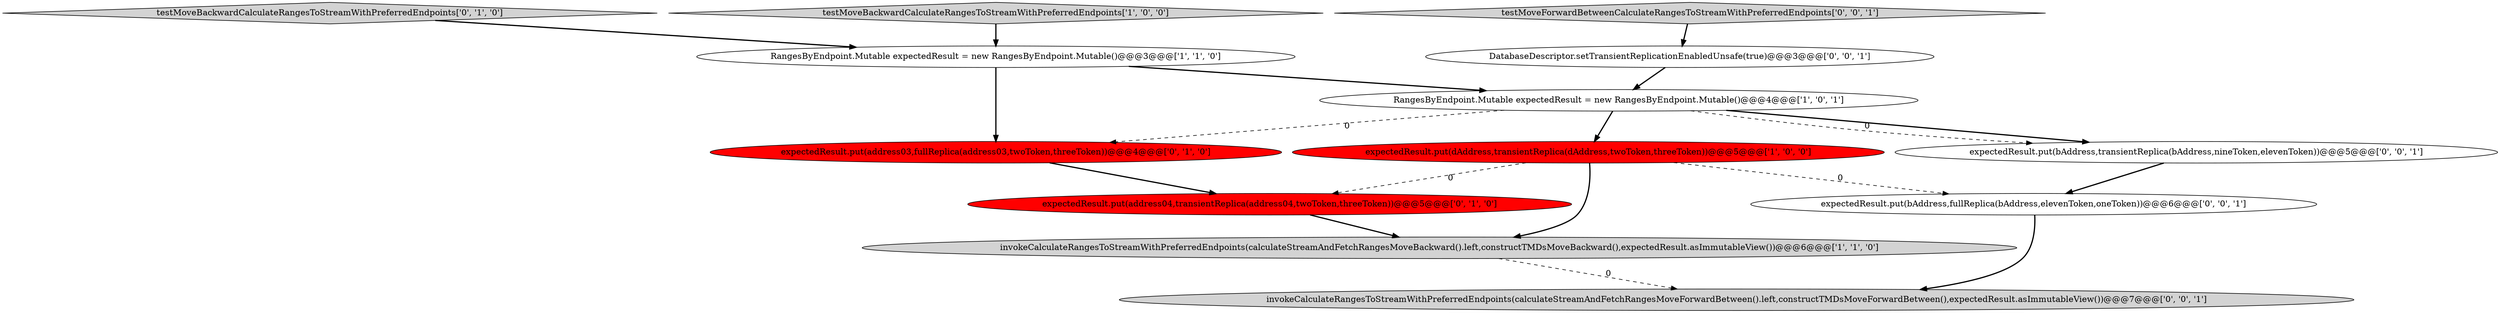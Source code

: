 digraph {
2 [style = filled, label = "RangesByEndpoint.Mutable expectedResult = new RangesByEndpoint.Mutable()@@@3@@@['1', '1', '0']", fillcolor = white, shape = ellipse image = "AAA0AAABBB1BBB"];
9 [style = filled, label = "invokeCalculateRangesToStreamWithPreferredEndpoints(calculateStreamAndFetchRangesMoveForwardBetween().left,constructTMDsMoveForwardBetween(),expectedResult.asImmutableView())@@@7@@@['0', '0', '1']", fillcolor = lightgray, shape = ellipse image = "AAA0AAABBB3BBB"];
0 [style = filled, label = "expectedResult.put(dAddress,transientReplica(dAddress,twoToken,threeToken))@@@5@@@['1', '0', '0']", fillcolor = red, shape = ellipse image = "AAA1AAABBB1BBB"];
1 [style = filled, label = "invokeCalculateRangesToStreamWithPreferredEndpoints(calculateStreamAndFetchRangesMoveBackward().left,constructTMDsMoveBackward(),expectedResult.asImmutableView())@@@6@@@['1', '1', '0']", fillcolor = lightgray, shape = ellipse image = "AAA0AAABBB1BBB"];
10 [style = filled, label = "DatabaseDescriptor.setTransientReplicationEnabledUnsafe(true)@@@3@@@['0', '0', '1']", fillcolor = white, shape = ellipse image = "AAA0AAABBB3BBB"];
12 [style = filled, label = "expectedResult.put(bAddress,fullReplica(bAddress,elevenToken,oneToken))@@@6@@@['0', '0', '1']", fillcolor = white, shape = ellipse image = "AAA0AAABBB3BBB"];
6 [style = filled, label = "expectedResult.put(address03,fullReplica(address03,twoToken,threeToken))@@@4@@@['0', '1', '0']", fillcolor = red, shape = ellipse image = "AAA1AAABBB2BBB"];
5 [style = filled, label = "testMoveBackwardCalculateRangesToStreamWithPreferredEndpoints['0', '1', '0']", fillcolor = lightgray, shape = diamond image = "AAA0AAABBB2BBB"];
11 [style = filled, label = "testMoveForwardBetweenCalculateRangesToStreamWithPreferredEndpoints['0', '0', '1']", fillcolor = lightgray, shape = diamond image = "AAA0AAABBB3BBB"];
4 [style = filled, label = "RangesByEndpoint.Mutable expectedResult = new RangesByEndpoint.Mutable()@@@4@@@['1', '0', '1']", fillcolor = white, shape = ellipse image = "AAA0AAABBB1BBB"];
8 [style = filled, label = "expectedResult.put(bAddress,transientReplica(bAddress,nineToken,elevenToken))@@@5@@@['0', '0', '1']", fillcolor = white, shape = ellipse image = "AAA0AAABBB3BBB"];
3 [style = filled, label = "testMoveBackwardCalculateRangesToStreamWithPreferredEndpoints['1', '0', '0']", fillcolor = lightgray, shape = diamond image = "AAA0AAABBB1BBB"];
7 [style = filled, label = "expectedResult.put(address04,transientReplica(address04,twoToken,threeToken))@@@5@@@['0', '1', '0']", fillcolor = red, shape = ellipse image = "AAA1AAABBB2BBB"];
4->8 [style = bold, label=""];
1->9 [style = dashed, label="0"];
5->2 [style = bold, label=""];
7->1 [style = bold, label=""];
0->12 [style = dashed, label="0"];
3->2 [style = bold, label=""];
6->7 [style = bold, label=""];
4->6 [style = dashed, label="0"];
12->9 [style = bold, label=""];
0->7 [style = dashed, label="0"];
2->4 [style = bold, label=""];
11->10 [style = bold, label=""];
2->6 [style = bold, label=""];
0->1 [style = bold, label=""];
8->12 [style = bold, label=""];
4->0 [style = bold, label=""];
4->8 [style = dashed, label="0"];
10->4 [style = bold, label=""];
}
